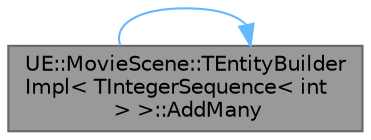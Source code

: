 digraph "UE::MovieScene::TEntityBuilderImpl&lt; TIntegerSequence&lt; int &gt; &gt;::AddMany"
{
 // INTERACTIVE_SVG=YES
 // LATEX_PDF_SIZE
  bgcolor="transparent";
  edge [fontname=Helvetica,fontsize=10,labelfontname=Helvetica,labelfontsize=10];
  node [fontname=Helvetica,fontsize=10,shape=box,height=0.2,width=0.4];
  rankdir="LR";
  Node1 [id="Node000001",label="UE::MovieScene::TEntityBuilder\lImpl\< TIntegerSequence\< int\l \> \>::AddMany",height=0.2,width=0.4,color="gray40", fillcolor="grey60", style="filled", fontcolor="black",tooltip="Add all the specified default-constructed component type to the entity."];
  Node1 -> Node1 [id="edge1_Node000001_Node000001",color="steelblue1",style="solid",tooltip=" "];
}

